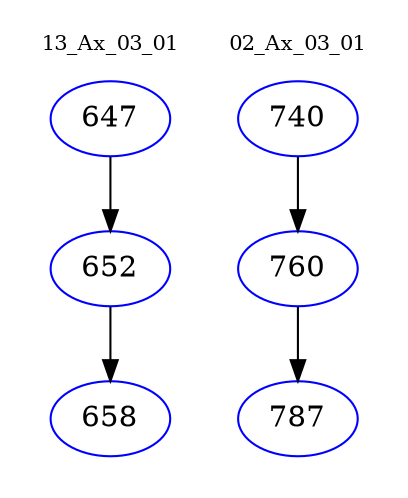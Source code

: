 digraph{
subgraph cluster_0 {
color = white
label = "13_Ax_03_01";
fontsize=10;
T0_647 [label="647", color="blue"]
T0_647 -> T0_652 [color="black"]
T0_652 [label="652", color="blue"]
T0_652 -> T0_658 [color="black"]
T0_658 [label="658", color="blue"]
}
subgraph cluster_1 {
color = white
label = "02_Ax_03_01";
fontsize=10;
T1_740 [label="740", color="blue"]
T1_740 -> T1_760 [color="black"]
T1_760 [label="760", color="blue"]
T1_760 -> T1_787 [color="black"]
T1_787 [label="787", color="blue"]
}
}
